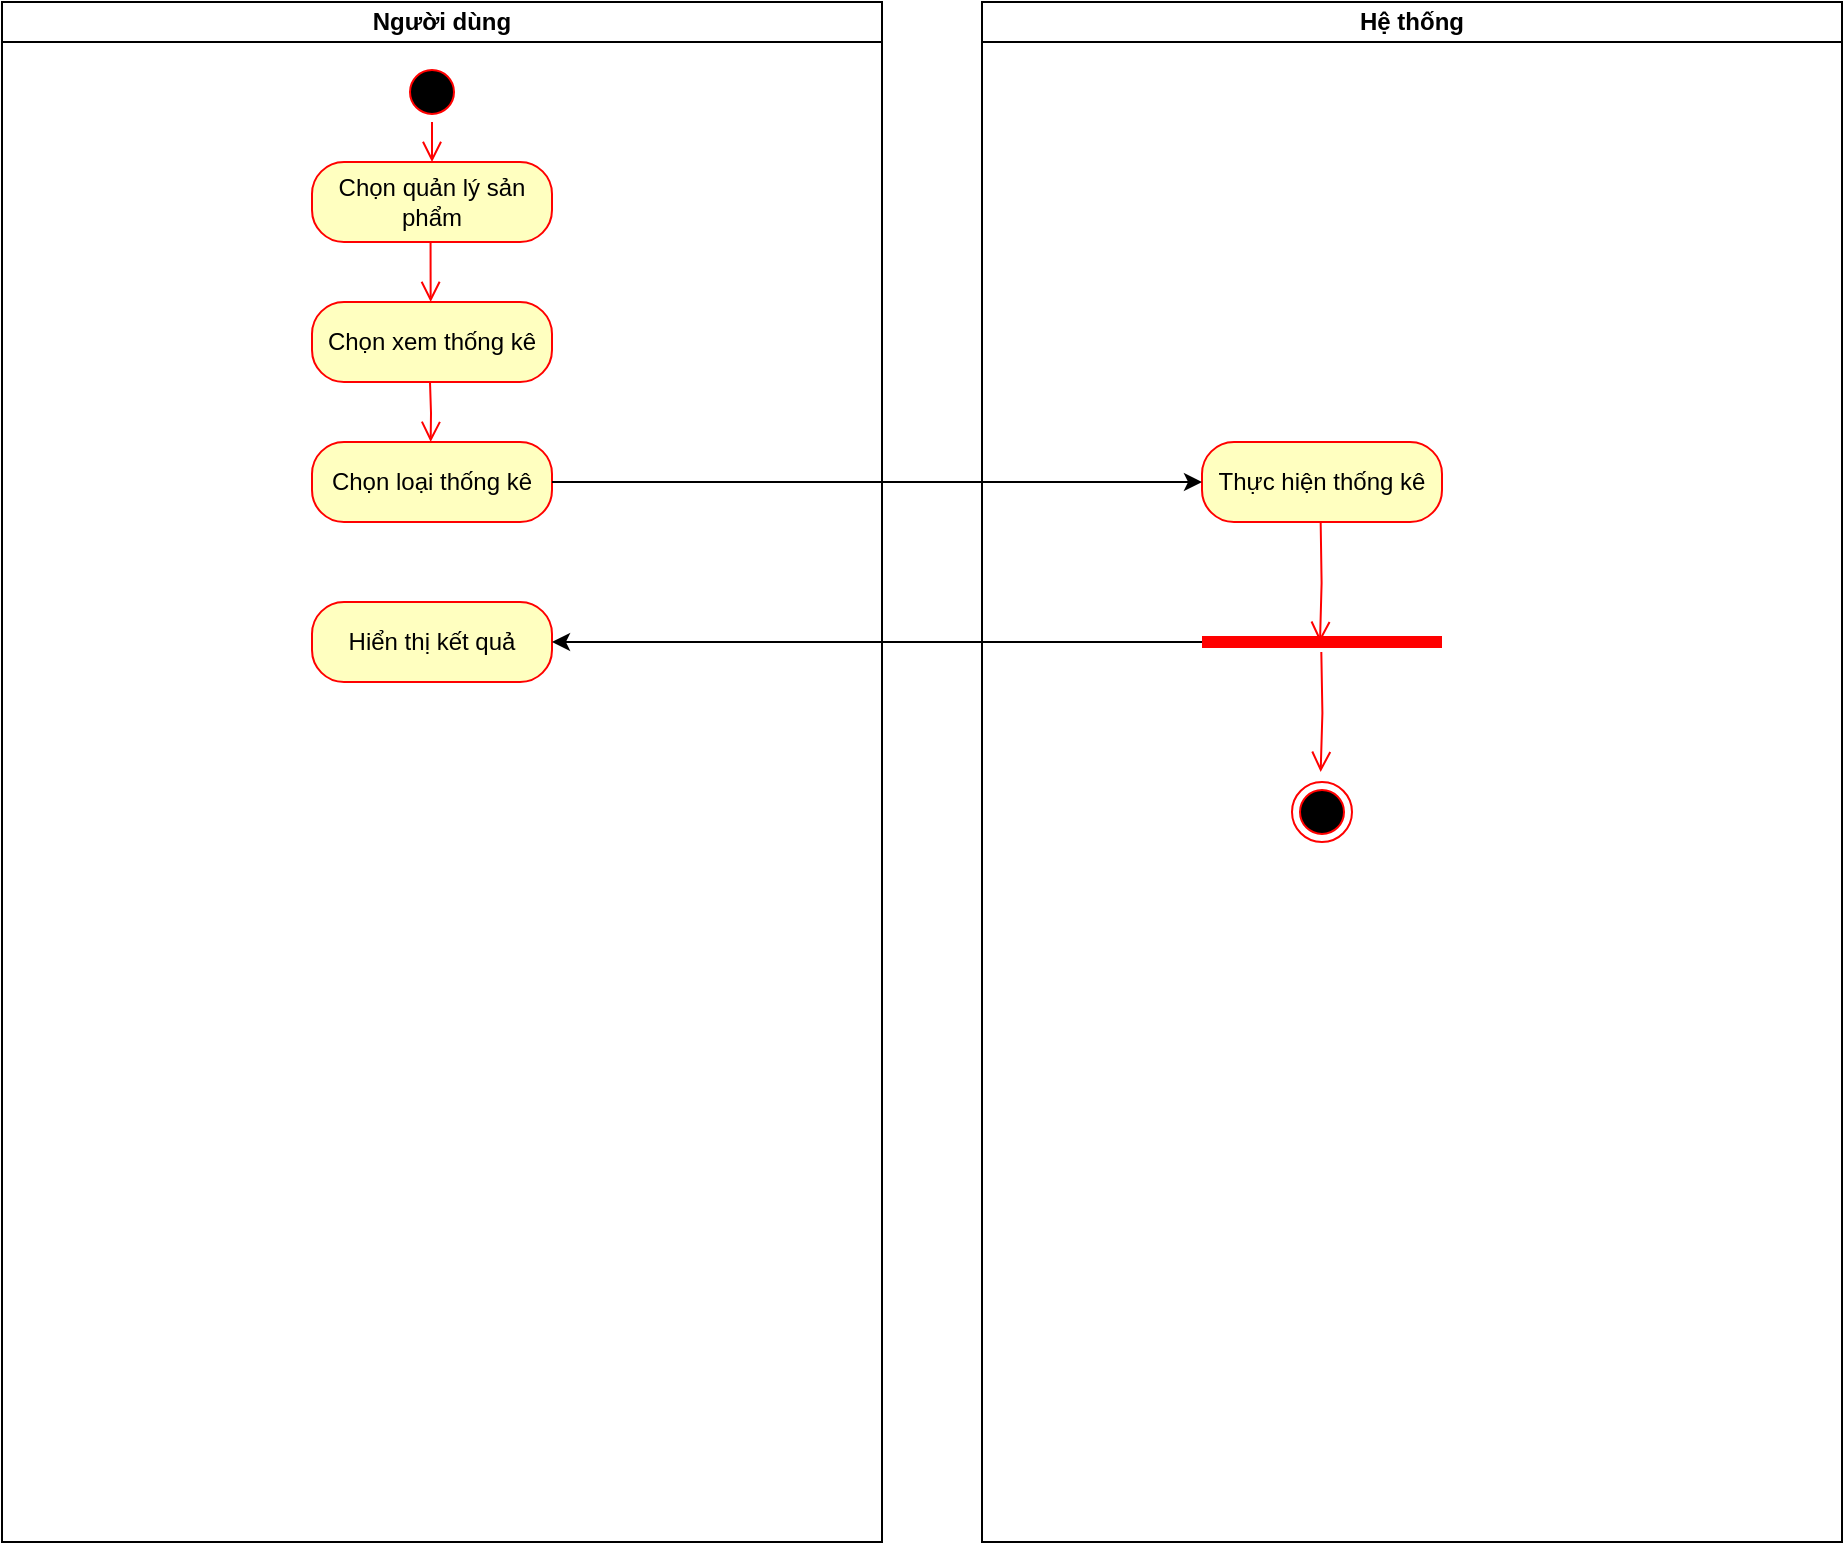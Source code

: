 <mxfile version="22.0.8" type="device">
  <diagram name="Page-1" id="2_nNLKhwrdpF3ywhrPpc">
    <mxGraphModel dx="1163" dy="620" grid="1" gridSize="10" guides="1" tooltips="1" connect="1" arrows="1" fold="1" page="1" pageScale="1" pageWidth="850" pageHeight="1100" math="0" shadow="0">
      <root>
        <mxCell id="0" />
        <mxCell id="1" parent="0" />
        <mxCell id="CA2oKce-wzVSo1xP4ESL-1" value="Người dùng" style="swimlane;startSize=20;whiteSpace=wrap;html=1;" vertex="1" parent="1">
          <mxGeometry x="40" y="30" width="440" height="770" as="geometry">
            <mxRectangle x="120" y="80" width="110" height="30" as="alternateBounds" />
          </mxGeometry>
        </mxCell>
        <mxCell id="CA2oKce-wzVSo1xP4ESL-2" value="" style="ellipse;html=1;shape=startState;fillColor=#000000;strokeColor=#ff0000;" vertex="1" parent="CA2oKce-wzVSo1xP4ESL-1">
          <mxGeometry x="200" y="30" width="30" height="30" as="geometry" />
        </mxCell>
        <mxCell id="CA2oKce-wzVSo1xP4ESL-3" value="" style="edgeStyle=orthogonalEdgeStyle;html=1;verticalAlign=bottom;endArrow=open;endSize=8;strokeColor=#ff0000;rounded=0;" edge="1" parent="CA2oKce-wzVSo1xP4ESL-1" source="CA2oKce-wzVSo1xP4ESL-2">
          <mxGeometry relative="1" as="geometry">
            <mxPoint x="215" y="80" as="targetPoint" />
          </mxGeometry>
        </mxCell>
        <mxCell id="CA2oKce-wzVSo1xP4ESL-4" value="Chọn quản lý sản phẩm" style="rounded=1;whiteSpace=wrap;html=1;arcSize=40;fontColor=#000000;fillColor=#ffffc0;strokeColor=#ff0000;" vertex="1" parent="CA2oKce-wzVSo1xP4ESL-1">
          <mxGeometry x="155" y="80" width="120" height="40" as="geometry" />
        </mxCell>
        <mxCell id="CA2oKce-wzVSo1xP4ESL-39" value="Chọn xem thống kê" style="rounded=1;whiteSpace=wrap;html=1;arcSize=40;fontColor=#000000;fillColor=#ffffc0;strokeColor=#ff0000;" vertex="1" parent="CA2oKce-wzVSo1xP4ESL-1">
          <mxGeometry x="155" y="150" width="120" height="40" as="geometry" />
        </mxCell>
        <mxCell id="CA2oKce-wzVSo1xP4ESL-40" value="" style="edgeStyle=orthogonalEdgeStyle;html=1;verticalAlign=bottom;endArrow=open;endSize=8;strokeColor=#ff0000;rounded=0;exitX=0.494;exitY=1;exitDx=0;exitDy=0;exitPerimeter=0;" edge="1" parent="CA2oKce-wzVSo1xP4ESL-1" source="CA2oKce-wzVSo1xP4ESL-4">
          <mxGeometry relative="1" as="geometry">
            <mxPoint x="214.33" y="150" as="targetPoint" />
            <mxPoint x="214.33" y="130" as="sourcePoint" />
          </mxGeometry>
        </mxCell>
        <mxCell id="CA2oKce-wzVSo1xP4ESL-41" value="" style="edgeStyle=orthogonalEdgeStyle;html=1;verticalAlign=bottom;endArrow=open;endSize=8;strokeColor=#ff0000;rounded=0;exitX=0.494;exitY=1;exitDx=0;exitDy=0;exitPerimeter=0;" edge="1" parent="CA2oKce-wzVSo1xP4ESL-1">
          <mxGeometry relative="1" as="geometry">
            <mxPoint x="214.33" y="220" as="targetPoint" />
            <mxPoint x="214" y="190" as="sourcePoint" />
          </mxGeometry>
        </mxCell>
        <mxCell id="CA2oKce-wzVSo1xP4ESL-42" value="Chọn loại thống kê" style="rounded=1;whiteSpace=wrap;html=1;arcSize=40;fontColor=#000000;fillColor=#ffffc0;strokeColor=#ff0000;" vertex="1" parent="CA2oKce-wzVSo1xP4ESL-1">
          <mxGeometry x="155" y="220" width="120" height="40" as="geometry" />
        </mxCell>
        <mxCell id="CA2oKce-wzVSo1xP4ESL-33" value="Hiển thị kết quả" style="rounded=1;whiteSpace=wrap;html=1;arcSize=40;fontColor=#000000;fillColor=#ffffc0;strokeColor=#ff0000;" vertex="1" parent="CA2oKce-wzVSo1xP4ESL-1">
          <mxGeometry x="155" y="300" width="120" height="40" as="geometry" />
        </mxCell>
        <mxCell id="CA2oKce-wzVSo1xP4ESL-17" value="Hệ thống" style="swimlane;startSize=20;whiteSpace=wrap;html=1;" vertex="1" parent="1">
          <mxGeometry x="530" y="30" width="430" height="770" as="geometry">
            <mxRectangle x="400" y="80" width="90" height="30" as="alternateBounds" />
          </mxGeometry>
        </mxCell>
        <mxCell id="CA2oKce-wzVSo1xP4ESL-18" value="" style="ellipse;html=1;shape=endState;fillColor=#000000;strokeColor=#ff0000;" vertex="1" parent="CA2oKce-wzVSo1xP4ESL-17">
          <mxGeometry x="155" y="390" width="30" height="30" as="geometry" />
        </mxCell>
        <mxCell id="CA2oKce-wzVSo1xP4ESL-21" value="Thực hiện thống kê" style="rounded=1;whiteSpace=wrap;html=1;arcSize=40;fontColor=#000000;fillColor=#ffffc0;strokeColor=#ff0000;" vertex="1" parent="CA2oKce-wzVSo1xP4ESL-17">
          <mxGeometry x="110" y="220" width="120" height="40" as="geometry" />
        </mxCell>
        <mxCell id="CA2oKce-wzVSo1xP4ESL-22" value="" style="edgeStyle=orthogonalEdgeStyle;rounded=0;orthogonalLoop=1;jettySize=auto;html=1;exitX=1;exitY=0.5;exitDx=0;exitDy=0;" edge="1" parent="CA2oKce-wzVSo1xP4ESL-17" source="CA2oKce-wzVSo1xP4ESL-42">
          <mxGeometry relative="1" as="geometry">
            <mxPoint x="-80" y="330" as="sourcePoint" />
            <mxPoint x="110" y="240" as="targetPoint" />
          </mxGeometry>
        </mxCell>
        <mxCell id="CA2oKce-wzVSo1xP4ESL-43" value="" style="shape=line;html=1;strokeWidth=6;strokeColor=#ff0000;" vertex="1" parent="CA2oKce-wzVSo1xP4ESL-17">
          <mxGeometry x="110" y="315" width="120" height="10" as="geometry" />
        </mxCell>
        <mxCell id="CA2oKce-wzVSo1xP4ESL-45" value="" style="edgeStyle=orthogonalEdgeStyle;html=1;verticalAlign=bottom;endArrow=open;endSize=8;strokeColor=#ff0000;rounded=0;" edge="1" parent="CA2oKce-wzVSo1xP4ESL-17">
          <mxGeometry relative="1" as="geometry">
            <mxPoint x="169" y="320" as="targetPoint" />
            <mxPoint x="169.33" y="260" as="sourcePoint" />
          </mxGeometry>
        </mxCell>
        <mxCell id="CA2oKce-wzVSo1xP4ESL-49" value="" style="edgeStyle=orthogonalEdgeStyle;html=1;verticalAlign=bottom;endArrow=open;endSize=8;strokeColor=#ff0000;rounded=0;" edge="1" parent="CA2oKce-wzVSo1xP4ESL-17">
          <mxGeometry relative="1" as="geometry">
            <mxPoint x="169.33" y="385" as="targetPoint" />
            <mxPoint x="169.66" y="325" as="sourcePoint" />
          </mxGeometry>
        </mxCell>
        <mxCell id="CA2oKce-wzVSo1xP4ESL-35" value="" style="edgeStyle=orthogonalEdgeStyle;html=1;verticalAlign=bottom;endArrow=open;endSize=8;strokeColor=#ff0000;rounded=0;entryX=0.499;entryY=0.433;entryDx=0;entryDy=0;entryPerimeter=0;" edge="1" parent="1">
          <mxGeometry relative="1" as="geometry">
            <mxPoint x="579.64" y="259.33" as="targetPoint" />
            <mxPoint x="580" y="260" as="sourcePoint" />
          </mxGeometry>
        </mxCell>
        <mxCell id="CA2oKce-wzVSo1xP4ESL-47" value="" style="edgeStyle=orthogonalEdgeStyle;rounded=0;orthogonalLoop=1;jettySize=auto;html=1;entryX=1;entryY=0.5;entryDx=0;entryDy=0;" edge="1" parent="1" source="CA2oKce-wzVSo1xP4ESL-43" target="CA2oKce-wzVSo1xP4ESL-33">
          <mxGeometry relative="1" as="geometry">
            <mxPoint x="560" y="350" as="targetPoint" />
          </mxGeometry>
        </mxCell>
      </root>
    </mxGraphModel>
  </diagram>
</mxfile>
